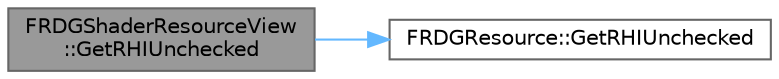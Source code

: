 digraph "FRDGShaderResourceView::GetRHIUnchecked"
{
 // INTERACTIVE_SVG=YES
 // LATEX_PDF_SIZE
  bgcolor="transparent";
  edge [fontname=Helvetica,fontsize=10,labelfontname=Helvetica,labelfontsize=10];
  node [fontname=Helvetica,fontsize=10,shape=box,height=0.2,width=0.4];
  rankdir="LR";
  Node1 [id="Node000001",label="FRDGShaderResourceView\l::GetRHIUnchecked",height=0.2,width=0.4,color="gray40", fillcolor="grey60", style="filled", fontcolor="black",tooltip="Returns the allocated RHI SRV without access checks."];
  Node1 -> Node2 [id="edge1_Node000001_Node000002",color="steelblue1",style="solid",tooltip=" "];
  Node2 [id="Node000002",label="FRDGResource::GetRHIUnchecked",height=0.2,width=0.4,color="grey40", fillcolor="white", style="filled",URL="$d4/d89/classFRDGResource.html#ad3a21345798b673c80664599f0767bbe",tooltip=" "];
}
